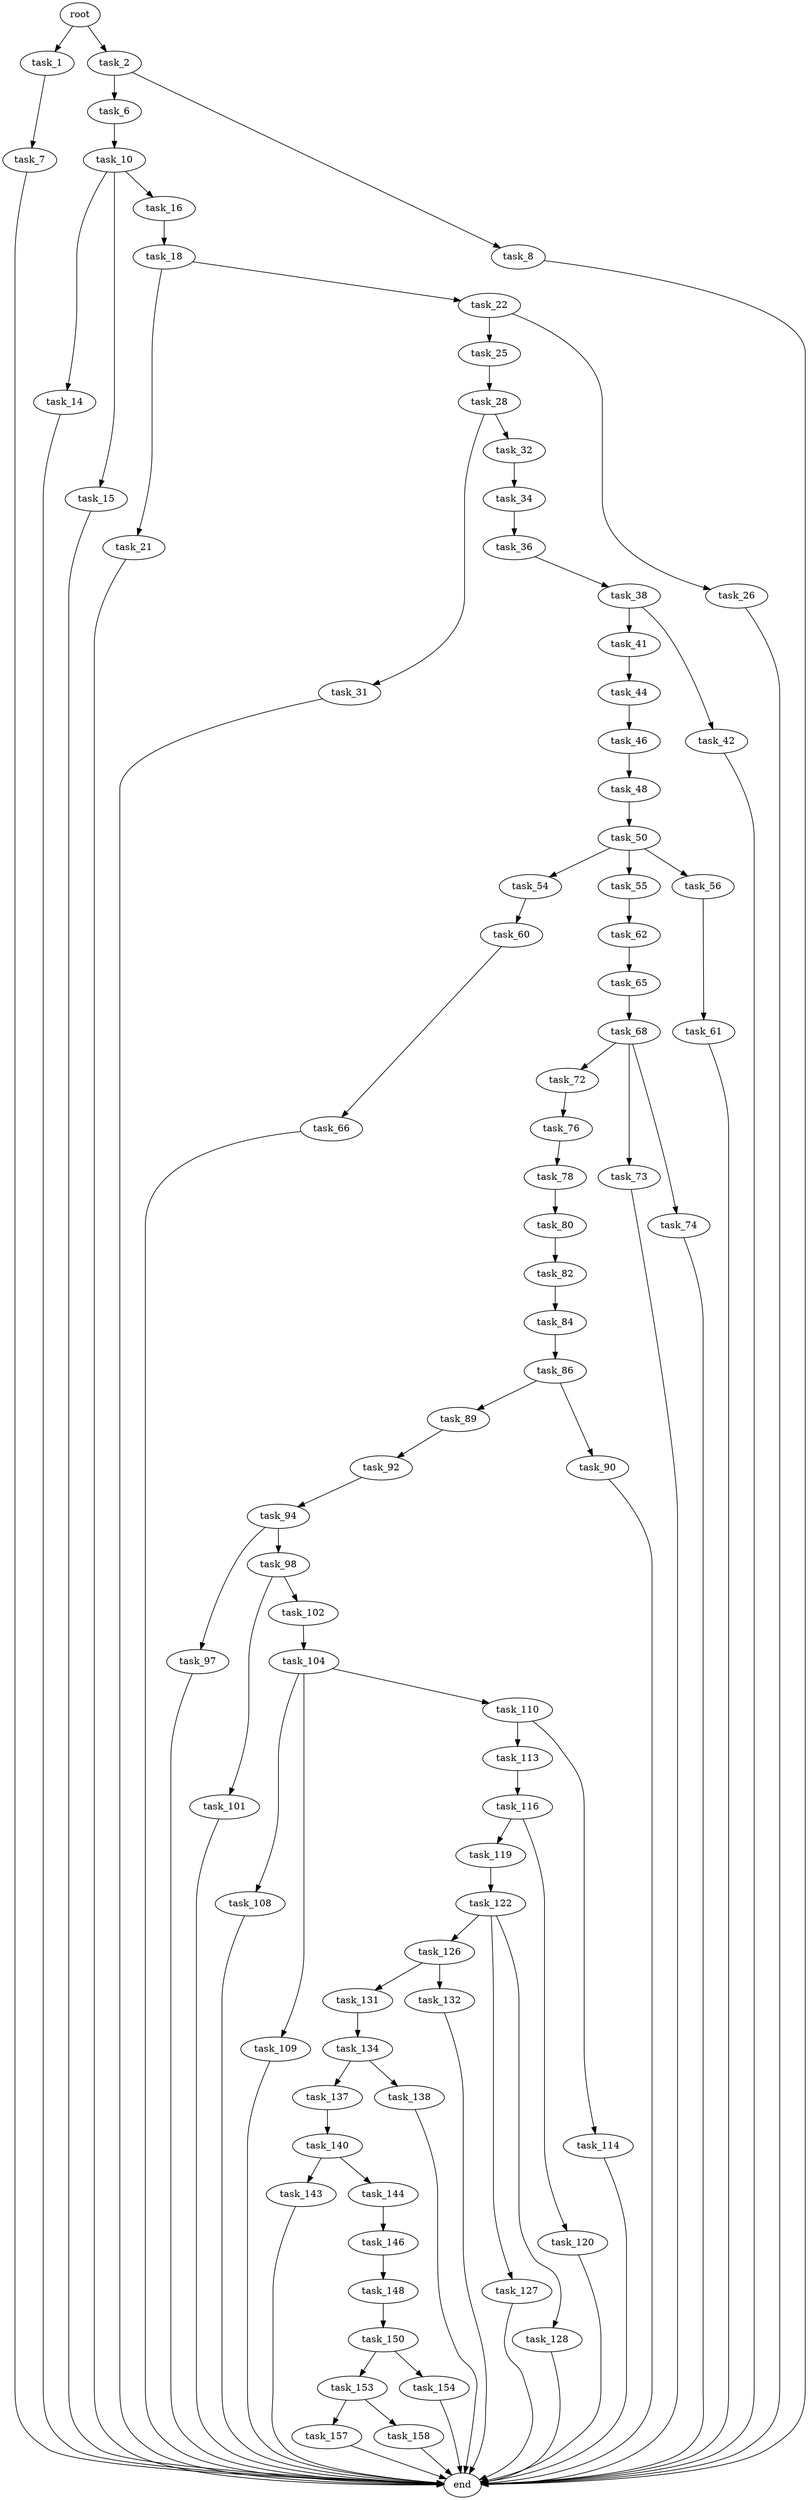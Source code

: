 digraph G {
  root [size="0.000000"];
  task_1 [size="273056302.000000"];
  task_2 [size="372971201862.000000"];
  task_6 [size="584789099889.000000"];
  task_7 [size="549755813888.000000"];
  task_8 [size="804671674567.000000"];
  task_10 [size="13246079603.000000"];
  task_14 [size="3577826845.000000"];
  task_15 [size="79156152424.000000"];
  task_16 [size="134217728000.000000"];
  task_18 [size="549755813888.000000"];
  task_21 [size="23258912457.000000"];
  task_22 [size="872690306647.000000"];
  task_25 [size="62217789793.000000"];
  task_26 [size="3987600824.000000"];
  task_28 [size="260750931945.000000"];
  task_31 [size="231928233984.000000"];
  task_32 [size="1073741824000.000000"];
  task_34 [size="183540724469.000000"];
  task_36 [size="782757789696.000000"];
  task_38 [size="16264892506.000000"];
  task_41 [size="114104484853.000000"];
  task_42 [size="28991029248.000000"];
  task_44 [size="12852245871.000000"];
  task_46 [size="1334398042.000000"];
  task_48 [size="231928233984.000000"];
  task_50 [size="134217728000.000000"];
  task_54 [size="40145672484.000000"];
  task_55 [size="134217728000.000000"];
  task_56 [size="134217728000.000000"];
  task_60 [size="35088582292.000000"];
  task_61 [size="782757789696.000000"];
  task_62 [size="289174661968.000000"];
  task_65 [size="368293445632.000000"];
  task_66 [size="946699117797.000000"];
  task_68 [size="1816392465.000000"];
  task_72 [size="30329038451.000000"];
  task_73 [size="299065717962.000000"];
  task_74 [size="69932495499.000000"];
  task_76 [size="231928233984.000000"];
  task_78 [size="8078070238.000000"];
  task_80 [size="782757789696.000000"];
  task_82 [size="5433498853.000000"];
  task_84 [size="712019961798.000000"];
  task_86 [size="2045379276.000000"];
  task_89 [size="8589934592.000000"];
  task_90 [size="28991029248.000000"];
  task_92 [size="26860209150.000000"];
  task_94 [size="134217728000.000000"];
  task_97 [size="782757789696.000000"];
  task_98 [size="922315783968.000000"];
  task_101 [size="58495142713.000000"];
  task_102 [size="231928233984.000000"];
  task_104 [size="8589934592.000000"];
  task_108 [size="231928233984.000000"];
  task_109 [size="480653554596.000000"];
  task_110 [size="289404397.000000"];
  task_113 [size="67338351647.000000"];
  task_114 [size="1073741824000.000000"];
  task_116 [size="28991029248.000000"];
  task_119 [size="351765371682.000000"];
  task_120 [size="36965270006.000000"];
  task_122 [size="28991029248.000000"];
  task_126 [size="231928233984.000000"];
  task_127 [size="2083696751.000000"];
  task_128 [size="251222211068.000000"];
  task_131 [size="356734874061.000000"];
  task_132 [size="8589934592.000000"];
  task_134 [size="82228645154.000000"];
  task_137 [size="782757789696.000000"];
  task_138 [size="26141831582.000000"];
  task_140 [size="171636143786.000000"];
  task_143 [size="12781944946.000000"];
  task_144 [size="42156631180.000000"];
  task_146 [size="31943844240.000000"];
  task_148 [size="67407327100.000000"];
  task_150 [size="1262096311.000000"];
  task_153 [size="8589934592.000000"];
  task_154 [size="770253708456.000000"];
  task_157 [size="1073741824000.000000"];
  task_158 [size="231928233984.000000"];
  end [size="0.000000"];

  root -> task_1 [size="1.000000"];
  root -> task_2 [size="1.000000"];
  task_1 -> task_7 [size="33554432.000000"];
  task_2 -> task_6 [size="411041792.000000"];
  task_2 -> task_8 [size="411041792.000000"];
  task_6 -> task_10 [size="679477248.000000"];
  task_7 -> end [size="1.000000"];
  task_8 -> end [size="1.000000"];
  task_10 -> task_14 [size="411041792.000000"];
  task_10 -> task_15 [size="411041792.000000"];
  task_10 -> task_16 [size="411041792.000000"];
  task_14 -> end [size="1.000000"];
  task_15 -> end [size="1.000000"];
  task_16 -> task_18 [size="209715200.000000"];
  task_18 -> task_21 [size="536870912.000000"];
  task_18 -> task_22 [size="536870912.000000"];
  task_21 -> end [size="1.000000"];
  task_22 -> task_25 [size="679477248.000000"];
  task_22 -> task_26 [size="679477248.000000"];
  task_25 -> task_28 [size="301989888.000000"];
  task_26 -> end [size="1.000000"];
  task_28 -> task_31 [size="411041792.000000"];
  task_28 -> task_32 [size="411041792.000000"];
  task_31 -> end [size="1.000000"];
  task_32 -> task_34 [size="838860800.000000"];
  task_34 -> task_36 [size="134217728.000000"];
  task_36 -> task_38 [size="679477248.000000"];
  task_38 -> task_41 [size="838860800.000000"];
  task_38 -> task_42 [size="838860800.000000"];
  task_41 -> task_44 [size="134217728.000000"];
  task_42 -> end [size="1.000000"];
  task_44 -> task_46 [size="536870912.000000"];
  task_46 -> task_48 [size="33554432.000000"];
  task_48 -> task_50 [size="301989888.000000"];
  task_50 -> task_54 [size="209715200.000000"];
  task_50 -> task_55 [size="209715200.000000"];
  task_50 -> task_56 [size="209715200.000000"];
  task_54 -> task_60 [size="33554432.000000"];
  task_55 -> task_62 [size="209715200.000000"];
  task_56 -> task_61 [size="209715200.000000"];
  task_60 -> task_66 [size="33554432.000000"];
  task_61 -> end [size="1.000000"];
  task_62 -> task_65 [size="301989888.000000"];
  task_65 -> task_68 [size="411041792.000000"];
  task_66 -> end [size="1.000000"];
  task_68 -> task_72 [size="33554432.000000"];
  task_68 -> task_73 [size="33554432.000000"];
  task_68 -> task_74 [size="33554432.000000"];
  task_72 -> task_76 [size="679477248.000000"];
  task_73 -> end [size="1.000000"];
  task_74 -> end [size="1.000000"];
  task_76 -> task_78 [size="301989888.000000"];
  task_78 -> task_80 [size="301989888.000000"];
  task_80 -> task_82 [size="679477248.000000"];
  task_82 -> task_84 [size="301989888.000000"];
  task_84 -> task_86 [size="838860800.000000"];
  task_86 -> task_89 [size="33554432.000000"];
  task_86 -> task_90 [size="33554432.000000"];
  task_89 -> task_92 [size="33554432.000000"];
  task_90 -> end [size="1.000000"];
  task_92 -> task_94 [size="134217728.000000"];
  task_94 -> task_97 [size="209715200.000000"];
  task_94 -> task_98 [size="209715200.000000"];
  task_97 -> end [size="1.000000"];
  task_98 -> task_101 [size="838860800.000000"];
  task_98 -> task_102 [size="838860800.000000"];
  task_101 -> end [size="1.000000"];
  task_102 -> task_104 [size="301989888.000000"];
  task_104 -> task_108 [size="33554432.000000"];
  task_104 -> task_109 [size="33554432.000000"];
  task_104 -> task_110 [size="33554432.000000"];
  task_108 -> end [size="1.000000"];
  task_109 -> end [size="1.000000"];
  task_110 -> task_113 [size="33554432.000000"];
  task_110 -> task_114 [size="33554432.000000"];
  task_113 -> task_116 [size="75497472.000000"];
  task_114 -> end [size="1.000000"];
  task_116 -> task_119 [size="75497472.000000"];
  task_116 -> task_120 [size="75497472.000000"];
  task_119 -> task_122 [size="838860800.000000"];
  task_120 -> end [size="1.000000"];
  task_122 -> task_126 [size="75497472.000000"];
  task_122 -> task_127 [size="75497472.000000"];
  task_122 -> task_128 [size="75497472.000000"];
  task_126 -> task_131 [size="301989888.000000"];
  task_126 -> task_132 [size="301989888.000000"];
  task_127 -> end [size="1.000000"];
  task_128 -> end [size="1.000000"];
  task_131 -> task_134 [size="536870912.000000"];
  task_132 -> end [size="1.000000"];
  task_134 -> task_137 [size="75497472.000000"];
  task_134 -> task_138 [size="75497472.000000"];
  task_137 -> task_140 [size="679477248.000000"];
  task_138 -> end [size="1.000000"];
  task_140 -> task_143 [size="209715200.000000"];
  task_140 -> task_144 [size="209715200.000000"];
  task_143 -> end [size="1.000000"];
  task_144 -> task_146 [size="75497472.000000"];
  task_146 -> task_148 [size="536870912.000000"];
  task_148 -> task_150 [size="134217728.000000"];
  task_150 -> task_153 [size="33554432.000000"];
  task_150 -> task_154 [size="33554432.000000"];
  task_153 -> task_157 [size="33554432.000000"];
  task_153 -> task_158 [size="33554432.000000"];
  task_154 -> end [size="1.000000"];
  task_157 -> end [size="1.000000"];
  task_158 -> end [size="1.000000"];
}
